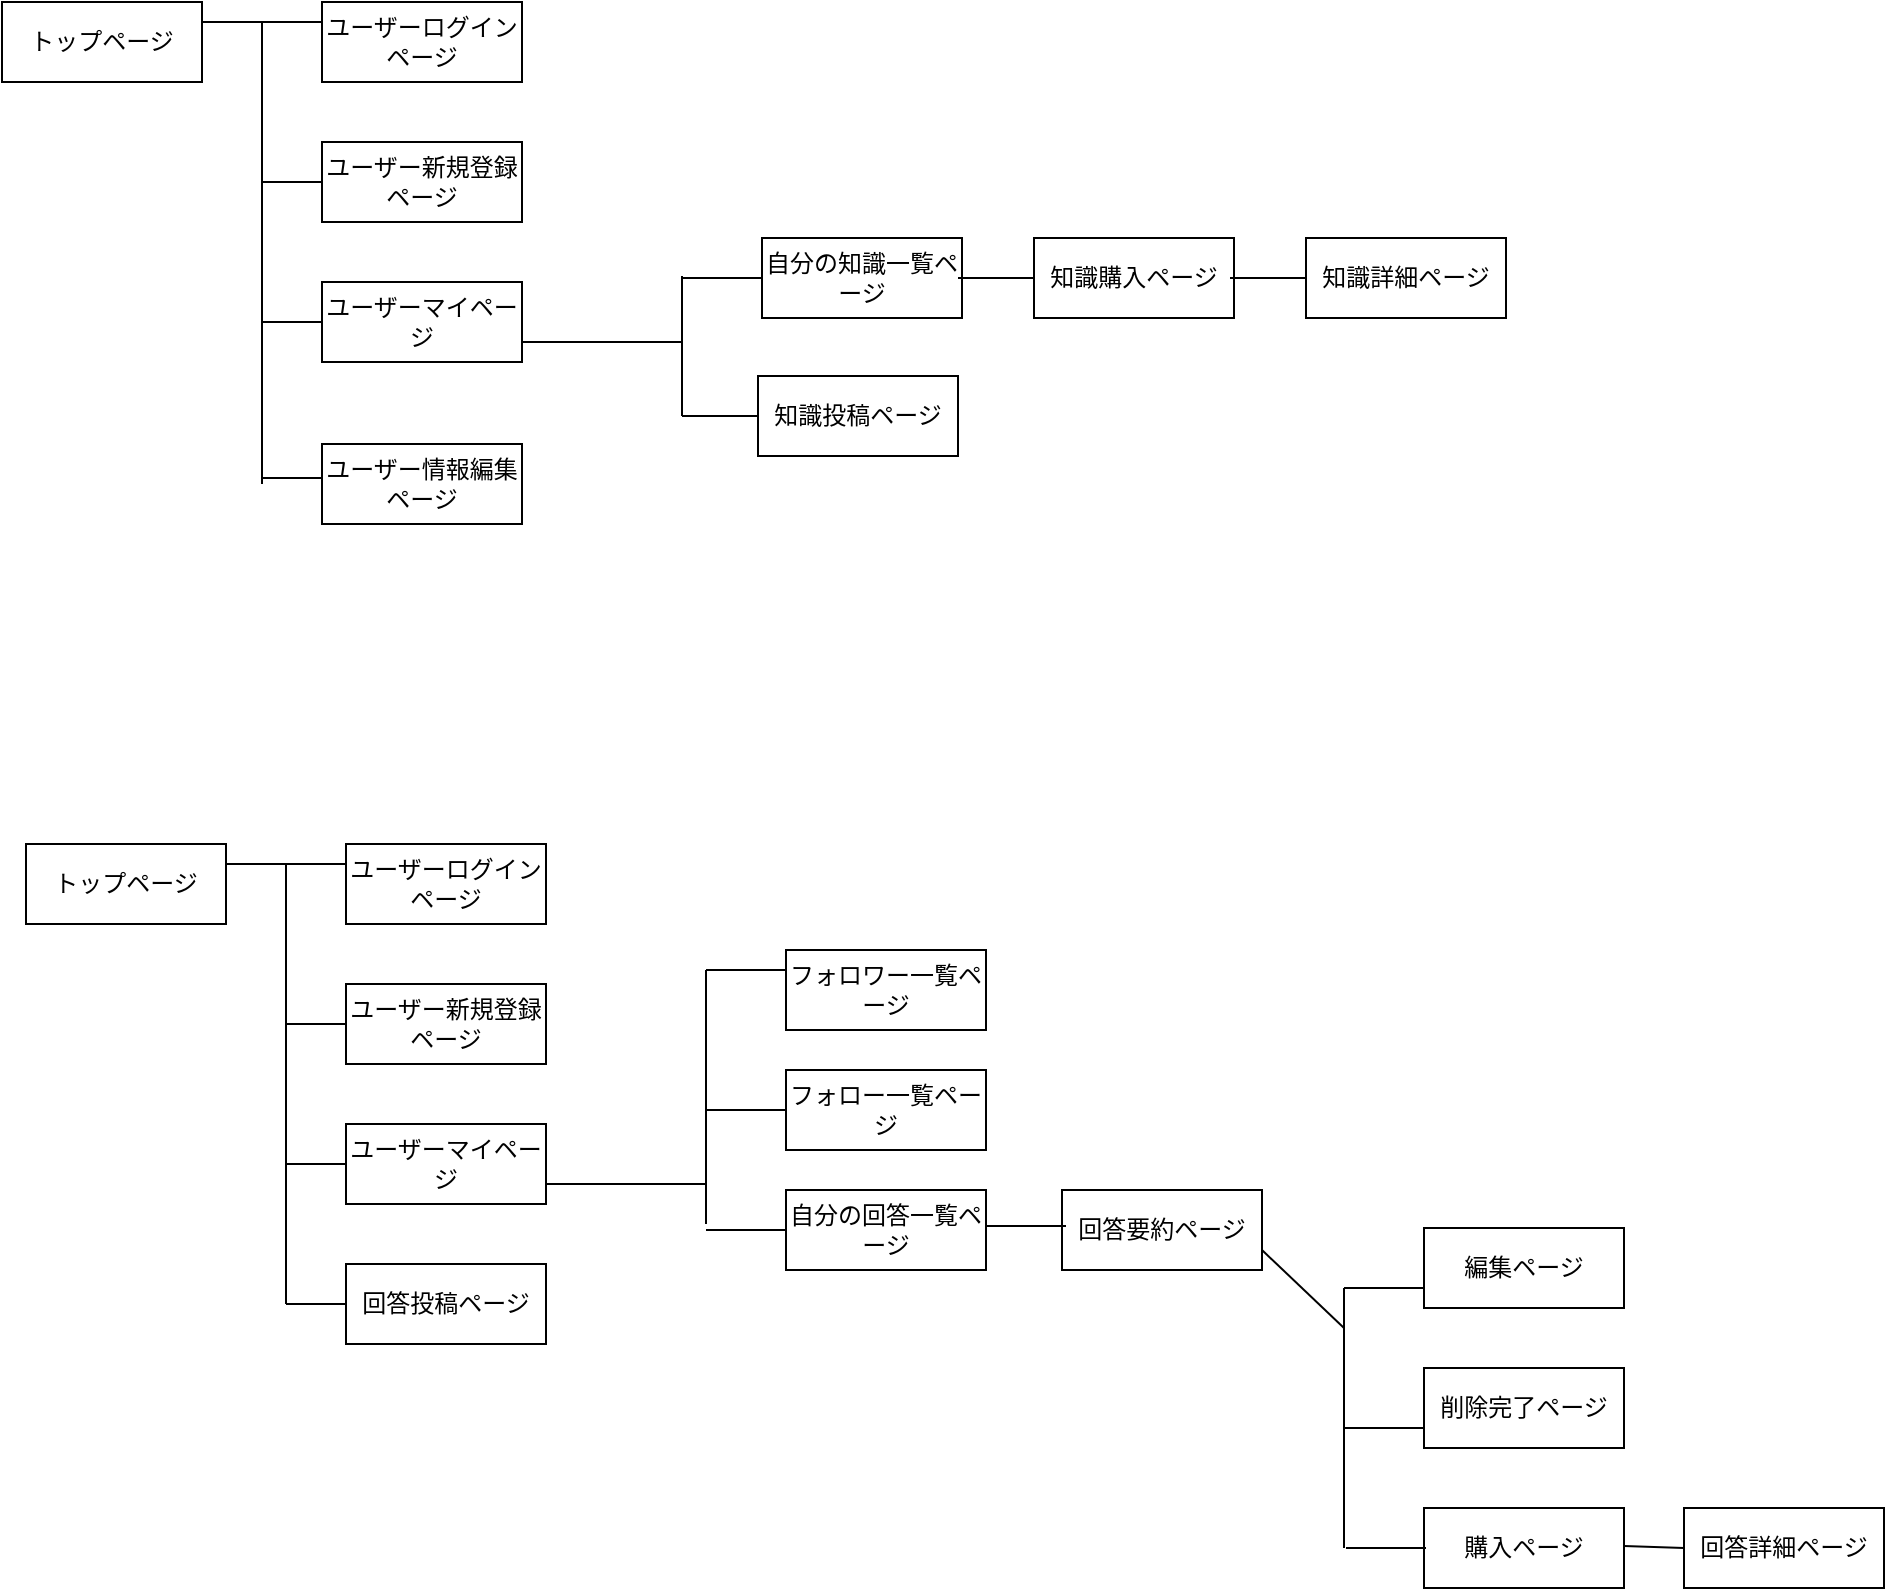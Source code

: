 <mxfile>
    <diagram id="NFTSWKuGLYvwrcINHY4m" name="ページ1">
        <mxGraphModel dx="966" dy="1491" grid="1" gridSize="10" guides="1" tooltips="1" connect="1" arrows="1" fold="1" page="1" pageScale="1" pageWidth="827" pageHeight="1169" math="0" shadow="0">
            <root>
                <mxCell id="0"/>
                <mxCell id="1" parent="0"/>
                <mxCell id="19" style="edgeStyle=none;html=1;exitX=1;exitY=0.25;exitDx=0;exitDy=0;entryX=0;entryY=0.25;entryDx=0;entryDy=0;endArrow=none;endFill=0;" parent="1" source="2" target="3" edge="1">
                    <mxGeometry relative="1" as="geometry"/>
                </mxCell>
                <mxCell id="2" value="トップページ" style="whiteSpace=wrap;html=1;align=center;" parent="1" vertex="1">
                    <mxGeometry x="60" y="80" width="100" height="40" as="geometry"/>
                </mxCell>
                <mxCell id="3" value="ユーザーログインページ" style="whiteSpace=wrap;html=1;align=center;" parent="1" vertex="1">
                    <mxGeometry x="220" y="80" width="100" height="40" as="geometry"/>
                </mxCell>
                <mxCell id="28" style="edgeStyle=none;html=1;exitX=0;exitY=0.75;exitDx=0;exitDy=0;endArrow=none;endFill=0;" parent="1" source="4" edge="1">
                    <mxGeometry relative="1" as="geometry">
                        <mxPoint x="719" y="302" as="targetPoint"/>
                    </mxGeometry>
                </mxCell>
                <mxCell id="4" value="編集ページ" style="whiteSpace=wrap;html=1;align=center;" parent="1" vertex="1">
                    <mxGeometry x="759" y="272" width="100" height="40" as="geometry"/>
                </mxCell>
                <mxCell id="16" style="edgeStyle=none;html=1;exitX=0;exitY=0.5;exitDx=0;exitDy=0;endArrow=none;endFill=0;" parent="1" source="6" edge="1">
                    <mxGeometry relative="1" as="geometry">
                        <mxPoint x="400" y="273" as="targetPoint"/>
                    </mxGeometry>
                </mxCell>
                <mxCell id="6" value="自分の回答一覧ページ" style="whiteSpace=wrap;html=1;align=center;" parent="1" vertex="1">
                    <mxGeometry x="440" y="253" width="100" height="40" as="geometry"/>
                </mxCell>
                <mxCell id="26" style="edgeStyle=none;html=1;exitX=0;exitY=0.5;exitDx=0;exitDy=0;endArrow=none;endFill=0;" parent="1" source="7" edge="1">
                    <mxGeometry relative="1" as="geometry">
                        <mxPoint x="400" y="213" as="targetPoint"/>
                    </mxGeometry>
                </mxCell>
                <mxCell id="7" value="フォロー一覧ページ" style="whiteSpace=wrap;html=1;align=center;" parent="1" vertex="1">
                    <mxGeometry x="440" y="193" width="100" height="40" as="geometry"/>
                </mxCell>
                <mxCell id="15" style="edgeStyle=none;html=1;exitX=0;exitY=0.25;exitDx=0;exitDy=0;endArrow=none;endFill=0;" parent="1" source="8" edge="1">
                    <mxGeometry relative="1" as="geometry">
                        <mxPoint x="400" y="143" as="targetPoint"/>
                    </mxGeometry>
                </mxCell>
                <mxCell id="8" value="フォロワー一覧ページ" style="whiteSpace=wrap;html=1;align=center;" parent="1" vertex="1">
                    <mxGeometry x="440" y="133" width="100" height="40" as="geometry"/>
                </mxCell>
                <mxCell id="31" style="edgeStyle=none;html=1;exitX=1;exitY=0.75;exitDx=0;exitDy=0;endArrow=none;endFill=0;" parent="1" source="9" edge="1">
                    <mxGeometry relative="1" as="geometry">
                        <mxPoint x="719" y="322" as="targetPoint"/>
                    </mxGeometry>
                </mxCell>
                <mxCell id="9" value="回答要約ページ" style="whiteSpace=wrap;html=1;align=center;" parent="1" vertex="1">
                    <mxGeometry x="578" y="253" width="100" height="40" as="geometry"/>
                </mxCell>
                <mxCell id="22" style="edgeStyle=none;html=1;exitX=0;exitY=0.5;exitDx=0;exitDy=0;endArrow=none;endFill=0;" parent="1" source="10" edge="1">
                    <mxGeometry relative="1" as="geometry">
                        <mxPoint x="190" y="310" as="targetPoint"/>
                    </mxGeometry>
                </mxCell>
                <mxCell id="10" value="回答投稿ページ" style="whiteSpace=wrap;html=1;align=center;" parent="1" vertex="1">
                    <mxGeometry x="220" y="290" width="100" height="40" as="geometry"/>
                </mxCell>
                <mxCell id="23" style="edgeStyle=none;html=1;exitX=0;exitY=0.5;exitDx=0;exitDy=0;endArrow=none;endFill=0;" parent="1" source="11" edge="1">
                    <mxGeometry relative="1" as="geometry">
                        <mxPoint x="190" y="240" as="targetPoint"/>
                    </mxGeometry>
                </mxCell>
                <mxCell id="11" value="ユーザーマイページ" style="whiteSpace=wrap;html=1;align=center;" parent="1" vertex="1">
                    <mxGeometry x="220" y="220" width="100" height="40" as="geometry"/>
                </mxCell>
                <mxCell id="24" style="edgeStyle=none;html=1;exitX=0;exitY=0.5;exitDx=0;exitDy=0;endArrow=none;endFill=0;" parent="1" source="12" edge="1">
                    <mxGeometry relative="1" as="geometry">
                        <mxPoint x="190" y="170" as="targetPoint"/>
                    </mxGeometry>
                </mxCell>
                <mxCell id="12" value="ユーザー新規登録ページ" style="whiteSpace=wrap;html=1;align=center;" parent="1" vertex="1">
                    <mxGeometry x="220" y="150" width="100" height="40" as="geometry"/>
                </mxCell>
                <mxCell id="18" value="" style="endArrow=none;html=1;rounded=0;" parent="1" edge="1">
                    <mxGeometry relative="1" as="geometry">
                        <mxPoint x="400" y="270" as="sourcePoint"/>
                        <mxPoint x="400" y="143" as="targetPoint"/>
                    </mxGeometry>
                </mxCell>
                <mxCell id="20" value="" style="endArrow=none;html=1;rounded=0;" parent="1" edge="1">
                    <mxGeometry relative="1" as="geometry">
                        <mxPoint x="190" y="90" as="sourcePoint"/>
                        <mxPoint x="190" y="310" as="targetPoint"/>
                    </mxGeometry>
                </mxCell>
                <mxCell id="25" value="" style="endArrow=none;html=1;rounded=0;exitX=1;exitY=0.75;exitDx=0;exitDy=0;" parent="1" source="11" edge="1">
                    <mxGeometry relative="1" as="geometry">
                        <mxPoint x="210" y="160" as="sourcePoint"/>
                        <mxPoint x="400" y="250" as="targetPoint"/>
                    </mxGeometry>
                </mxCell>
                <mxCell id="29" style="edgeStyle=none;html=1;exitX=0;exitY=0.75;exitDx=0;exitDy=0;endArrow=none;endFill=0;" parent="1" source="27" edge="1">
                    <mxGeometry relative="1" as="geometry">
                        <mxPoint x="719" y="372" as="targetPoint"/>
                    </mxGeometry>
                </mxCell>
                <mxCell id="27" value="削除完了ページ" style="whiteSpace=wrap;html=1;align=center;" parent="1" vertex="1">
                    <mxGeometry x="759" y="342" width="100" height="40" as="geometry"/>
                </mxCell>
                <mxCell id="30" value="" style="endArrow=none;html=1;rounded=0;" parent="1" edge="1">
                    <mxGeometry relative="1" as="geometry">
                        <mxPoint x="719" y="302" as="sourcePoint"/>
                        <mxPoint x="719" y="432" as="targetPoint"/>
                    </mxGeometry>
                </mxCell>
                <mxCell id="32" value="購入ページ" style="whiteSpace=wrap;html=1;align=center;" parent="1" vertex="1">
                    <mxGeometry x="759" y="412" width="100" height="40" as="geometry"/>
                </mxCell>
                <mxCell id="34" value="回答詳細ページ" style="whiteSpace=wrap;html=1;align=center;" parent="1" vertex="1">
                    <mxGeometry x="889" y="412" width="100" height="40" as="geometry"/>
                </mxCell>
                <mxCell id="36" style="edgeStyle=none;html=1;endArrow=none;endFill=0;" parent="1" edge="1">
                    <mxGeometry relative="1" as="geometry">
                        <mxPoint x="859" y="431" as="targetPoint"/>
                        <mxPoint x="889" y="432" as="sourcePoint"/>
                    </mxGeometry>
                </mxCell>
                <mxCell id="37" style="edgeStyle=none;html=1;exitX=0;exitY=0.5;exitDx=0;exitDy=0;endArrow=none;endFill=0;" parent="1" edge="1">
                    <mxGeometry relative="1" as="geometry">
                        <mxPoint x="540" y="271" as="targetPoint"/>
                        <mxPoint x="580" y="271" as="sourcePoint"/>
                    </mxGeometry>
                </mxCell>
                <mxCell id="61" style="edgeStyle=none;html=1;exitX=0;exitY=0.75;exitDx=0;exitDy=0;endArrow=none;endFill=0;" parent="1" edge="1">
                    <mxGeometry relative="1" as="geometry">
                        <mxPoint x="720" y="432" as="targetPoint"/>
                        <mxPoint x="760" y="432" as="sourcePoint"/>
                    </mxGeometry>
                </mxCell>
                <mxCell id="62" style="edgeStyle=none;html=1;exitX=1;exitY=0.25;exitDx=0;exitDy=0;entryX=0;entryY=0.25;entryDx=0;entryDy=0;endArrow=none;endFill=0;" parent="1" source="63" target="64" edge="1">
                    <mxGeometry relative="1" as="geometry"/>
                </mxCell>
                <mxCell id="63" value="トップページ" style="whiteSpace=wrap;html=1;align=center;" parent="1" vertex="1">
                    <mxGeometry x="48" y="-341" width="100" height="40" as="geometry"/>
                </mxCell>
                <mxCell id="64" value="ユーザーログインページ" style="whiteSpace=wrap;html=1;align=center;" parent="1" vertex="1">
                    <mxGeometry x="208" y="-341" width="100" height="40" as="geometry"/>
                </mxCell>
                <mxCell id="65" style="edgeStyle=none;html=1;exitX=0;exitY=0.5;exitDx=0;exitDy=0;endArrow=none;endFill=0;" parent="1" source="66" edge="1">
                    <mxGeometry relative="1" as="geometry">
                        <mxPoint x="388" y="-203" as="targetPoint"/>
                    </mxGeometry>
                </mxCell>
                <mxCell id="66" value="自分の知識一覧ページ" style="whiteSpace=wrap;html=1;align=center;" parent="1" vertex="1">
                    <mxGeometry x="428" y="-223" width="100" height="40" as="geometry"/>
                </mxCell>
                <mxCell id="67" style="edgeStyle=none;html=1;exitX=0;exitY=0.5;exitDx=0;exitDy=0;endArrow=none;endFill=0;" parent="1" source="68" edge="1">
                    <mxGeometry relative="1" as="geometry">
                        <mxPoint x="388" y="-134" as="targetPoint"/>
                    </mxGeometry>
                </mxCell>
                <mxCell id="68" value="知識投稿ページ" style="whiteSpace=wrap;html=1;align=center;" parent="1" vertex="1">
                    <mxGeometry x="426" y="-154" width="100" height="40" as="geometry"/>
                </mxCell>
                <mxCell id="69" style="edgeStyle=none;html=1;exitX=0;exitY=0.5;exitDx=0;exitDy=0;endArrow=none;endFill=0;" parent="1" source="70" edge="1">
                    <mxGeometry relative="1" as="geometry">
                        <mxPoint x="178" y="-181" as="targetPoint"/>
                    </mxGeometry>
                </mxCell>
                <mxCell id="70" value="ユーザーマイページ" style="whiteSpace=wrap;html=1;align=center;" parent="1" vertex="1">
                    <mxGeometry x="208" y="-201" width="100" height="40" as="geometry"/>
                </mxCell>
                <mxCell id="71" style="edgeStyle=none;html=1;exitX=0;exitY=0.5;exitDx=0;exitDy=0;endArrow=none;endFill=0;" parent="1" source="72" edge="1">
                    <mxGeometry relative="1" as="geometry">
                        <mxPoint x="178" y="-251" as="targetPoint"/>
                    </mxGeometry>
                </mxCell>
                <mxCell id="72" value="ユーザー新規登録ページ" style="whiteSpace=wrap;html=1;align=center;" parent="1" vertex="1">
                    <mxGeometry x="208" y="-271" width="100" height="40" as="geometry"/>
                </mxCell>
                <mxCell id="73" value="" style="endArrow=none;html=1;rounded=0;" parent="1" edge="1">
                    <mxGeometry relative="1" as="geometry">
                        <mxPoint x="388" y="-134" as="sourcePoint"/>
                        <mxPoint x="388" y="-204" as="targetPoint"/>
                    </mxGeometry>
                </mxCell>
                <mxCell id="74" value="" style="endArrow=none;html=1;rounded=0;" parent="1" edge="1">
                    <mxGeometry relative="1" as="geometry">
                        <mxPoint x="178" y="-331" as="sourcePoint"/>
                        <mxPoint x="178" y="-100" as="targetPoint"/>
                    </mxGeometry>
                </mxCell>
                <mxCell id="75" value="" style="endArrow=none;html=1;rounded=0;exitX=1;exitY=0.75;exitDx=0;exitDy=0;" parent="1" source="70" edge="1">
                    <mxGeometry relative="1" as="geometry">
                        <mxPoint x="198" y="-261" as="sourcePoint"/>
                        <mxPoint x="388" y="-171" as="targetPoint"/>
                    </mxGeometry>
                </mxCell>
                <mxCell id="76" style="edgeStyle=none;html=1;exitX=0;exitY=0.5;exitDx=0;exitDy=0;endArrow=none;endFill=0;" parent="1" source="77" edge="1">
                    <mxGeometry relative="1" as="geometry">
                        <mxPoint x="526" y="-203" as="targetPoint"/>
                    </mxGeometry>
                </mxCell>
                <mxCell id="77" value="知識購入ページ" style="whiteSpace=wrap;html=1;align=center;" parent="1" vertex="1">
                    <mxGeometry x="564" y="-223" width="100" height="40" as="geometry"/>
                </mxCell>
                <mxCell id="78" style="edgeStyle=none;html=1;exitX=0;exitY=0.5;exitDx=0;exitDy=0;endArrow=none;endFill=0;" parent="1" source="79" edge="1">
                    <mxGeometry relative="1" as="geometry">
                        <mxPoint x="662" y="-203" as="targetPoint"/>
                    </mxGeometry>
                </mxCell>
                <mxCell id="79" value="知識詳細ページ" style="whiteSpace=wrap;html=1;align=center;" parent="1" vertex="1">
                    <mxGeometry x="700" y="-223" width="100" height="40" as="geometry"/>
                </mxCell>
                <mxCell id="81" value="ユーザー情報編集ページ" style="whiteSpace=wrap;html=1;align=center;" vertex="1" parent="1">
                    <mxGeometry x="208" y="-120" width="100" height="40" as="geometry"/>
                </mxCell>
                <mxCell id="82" style="edgeStyle=none;html=1;exitX=0;exitY=0.5;exitDx=0;exitDy=0;endArrow=none;endFill=0;" edge="1" parent="1">
                    <mxGeometry relative="1" as="geometry">
                        <mxPoint x="178" y="-103" as="targetPoint"/>
                        <mxPoint x="208" y="-103" as="sourcePoint"/>
                    </mxGeometry>
                </mxCell>
            </root>
        </mxGraphModel>
    </diagram>
</mxfile>